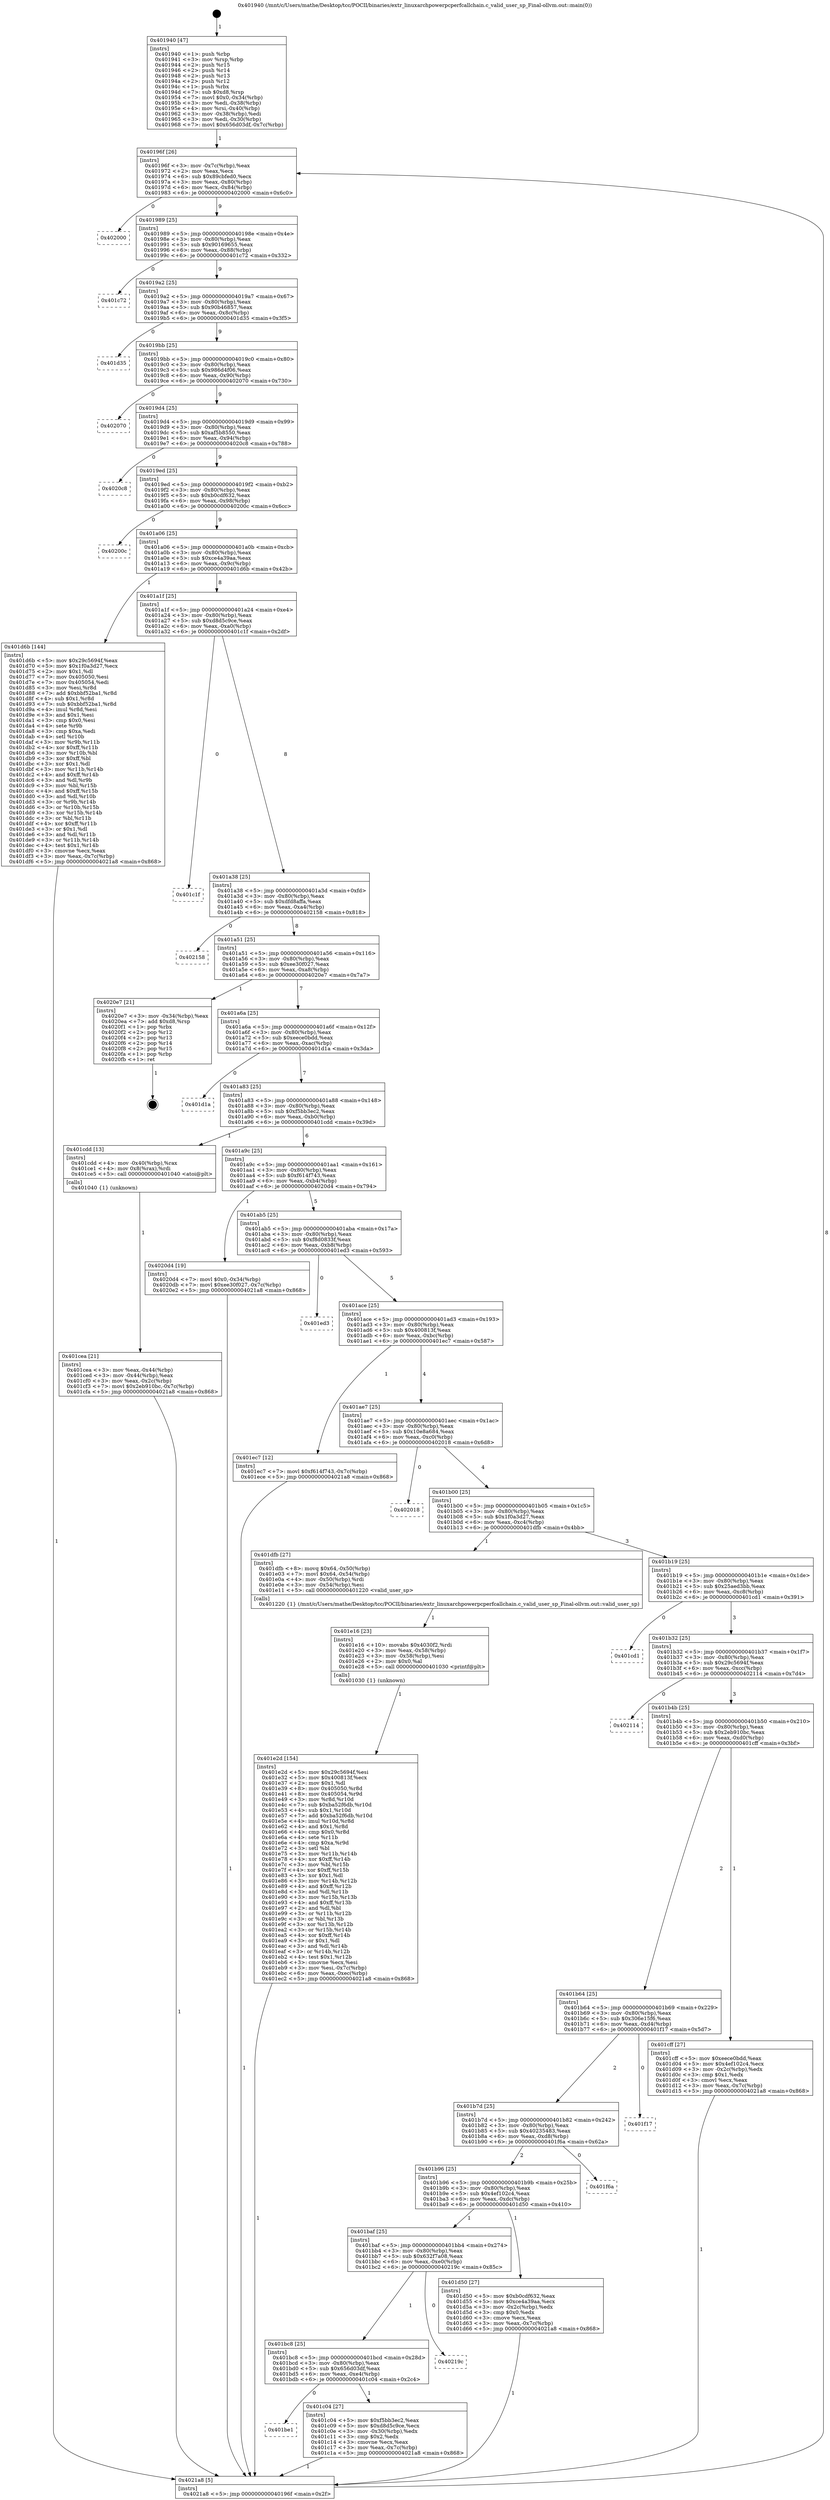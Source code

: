 digraph "0x401940" {
  label = "0x401940 (/mnt/c/Users/mathe/Desktop/tcc/POCII/binaries/extr_linuxarchpowerpcperfcallchain.c_valid_user_sp_Final-ollvm.out::main(0))"
  labelloc = "t"
  node[shape=record]

  Entry [label="",width=0.3,height=0.3,shape=circle,fillcolor=black,style=filled]
  "0x40196f" [label="{
     0x40196f [26]\l
     | [instrs]\l
     &nbsp;&nbsp;0x40196f \<+3\>: mov -0x7c(%rbp),%eax\l
     &nbsp;&nbsp;0x401972 \<+2\>: mov %eax,%ecx\l
     &nbsp;&nbsp;0x401974 \<+6\>: sub $0x89cbfed0,%ecx\l
     &nbsp;&nbsp;0x40197a \<+3\>: mov %eax,-0x80(%rbp)\l
     &nbsp;&nbsp;0x40197d \<+6\>: mov %ecx,-0x84(%rbp)\l
     &nbsp;&nbsp;0x401983 \<+6\>: je 0000000000402000 \<main+0x6c0\>\l
  }"]
  "0x402000" [label="{
     0x402000\l
  }", style=dashed]
  "0x401989" [label="{
     0x401989 [25]\l
     | [instrs]\l
     &nbsp;&nbsp;0x401989 \<+5\>: jmp 000000000040198e \<main+0x4e\>\l
     &nbsp;&nbsp;0x40198e \<+3\>: mov -0x80(%rbp),%eax\l
     &nbsp;&nbsp;0x401991 \<+5\>: sub $0x90169655,%eax\l
     &nbsp;&nbsp;0x401996 \<+6\>: mov %eax,-0x88(%rbp)\l
     &nbsp;&nbsp;0x40199c \<+6\>: je 0000000000401c72 \<main+0x332\>\l
  }"]
  Exit [label="",width=0.3,height=0.3,shape=circle,fillcolor=black,style=filled,peripheries=2]
  "0x401c72" [label="{
     0x401c72\l
  }", style=dashed]
  "0x4019a2" [label="{
     0x4019a2 [25]\l
     | [instrs]\l
     &nbsp;&nbsp;0x4019a2 \<+5\>: jmp 00000000004019a7 \<main+0x67\>\l
     &nbsp;&nbsp;0x4019a7 \<+3\>: mov -0x80(%rbp),%eax\l
     &nbsp;&nbsp;0x4019aa \<+5\>: sub $0x90b46857,%eax\l
     &nbsp;&nbsp;0x4019af \<+6\>: mov %eax,-0x8c(%rbp)\l
     &nbsp;&nbsp;0x4019b5 \<+6\>: je 0000000000401d35 \<main+0x3f5\>\l
  }"]
  "0x401e2d" [label="{
     0x401e2d [154]\l
     | [instrs]\l
     &nbsp;&nbsp;0x401e2d \<+5\>: mov $0x29c5694f,%esi\l
     &nbsp;&nbsp;0x401e32 \<+5\>: mov $0x400813f,%ecx\l
     &nbsp;&nbsp;0x401e37 \<+2\>: mov $0x1,%dl\l
     &nbsp;&nbsp;0x401e39 \<+8\>: mov 0x405050,%r8d\l
     &nbsp;&nbsp;0x401e41 \<+8\>: mov 0x405054,%r9d\l
     &nbsp;&nbsp;0x401e49 \<+3\>: mov %r8d,%r10d\l
     &nbsp;&nbsp;0x401e4c \<+7\>: sub $0xba52f6db,%r10d\l
     &nbsp;&nbsp;0x401e53 \<+4\>: sub $0x1,%r10d\l
     &nbsp;&nbsp;0x401e57 \<+7\>: add $0xba52f6db,%r10d\l
     &nbsp;&nbsp;0x401e5e \<+4\>: imul %r10d,%r8d\l
     &nbsp;&nbsp;0x401e62 \<+4\>: and $0x1,%r8d\l
     &nbsp;&nbsp;0x401e66 \<+4\>: cmp $0x0,%r8d\l
     &nbsp;&nbsp;0x401e6a \<+4\>: sete %r11b\l
     &nbsp;&nbsp;0x401e6e \<+4\>: cmp $0xa,%r9d\l
     &nbsp;&nbsp;0x401e72 \<+3\>: setl %bl\l
     &nbsp;&nbsp;0x401e75 \<+3\>: mov %r11b,%r14b\l
     &nbsp;&nbsp;0x401e78 \<+4\>: xor $0xff,%r14b\l
     &nbsp;&nbsp;0x401e7c \<+3\>: mov %bl,%r15b\l
     &nbsp;&nbsp;0x401e7f \<+4\>: xor $0xff,%r15b\l
     &nbsp;&nbsp;0x401e83 \<+3\>: xor $0x1,%dl\l
     &nbsp;&nbsp;0x401e86 \<+3\>: mov %r14b,%r12b\l
     &nbsp;&nbsp;0x401e89 \<+4\>: and $0xff,%r12b\l
     &nbsp;&nbsp;0x401e8d \<+3\>: and %dl,%r11b\l
     &nbsp;&nbsp;0x401e90 \<+3\>: mov %r15b,%r13b\l
     &nbsp;&nbsp;0x401e93 \<+4\>: and $0xff,%r13b\l
     &nbsp;&nbsp;0x401e97 \<+2\>: and %dl,%bl\l
     &nbsp;&nbsp;0x401e99 \<+3\>: or %r11b,%r12b\l
     &nbsp;&nbsp;0x401e9c \<+3\>: or %bl,%r13b\l
     &nbsp;&nbsp;0x401e9f \<+3\>: xor %r13b,%r12b\l
     &nbsp;&nbsp;0x401ea2 \<+3\>: or %r15b,%r14b\l
     &nbsp;&nbsp;0x401ea5 \<+4\>: xor $0xff,%r14b\l
     &nbsp;&nbsp;0x401ea9 \<+3\>: or $0x1,%dl\l
     &nbsp;&nbsp;0x401eac \<+3\>: and %dl,%r14b\l
     &nbsp;&nbsp;0x401eaf \<+3\>: or %r14b,%r12b\l
     &nbsp;&nbsp;0x401eb2 \<+4\>: test $0x1,%r12b\l
     &nbsp;&nbsp;0x401eb6 \<+3\>: cmovne %ecx,%esi\l
     &nbsp;&nbsp;0x401eb9 \<+3\>: mov %esi,-0x7c(%rbp)\l
     &nbsp;&nbsp;0x401ebc \<+6\>: mov %eax,-0xec(%rbp)\l
     &nbsp;&nbsp;0x401ec2 \<+5\>: jmp 00000000004021a8 \<main+0x868\>\l
  }"]
  "0x401d35" [label="{
     0x401d35\l
  }", style=dashed]
  "0x4019bb" [label="{
     0x4019bb [25]\l
     | [instrs]\l
     &nbsp;&nbsp;0x4019bb \<+5\>: jmp 00000000004019c0 \<main+0x80\>\l
     &nbsp;&nbsp;0x4019c0 \<+3\>: mov -0x80(%rbp),%eax\l
     &nbsp;&nbsp;0x4019c3 \<+5\>: sub $0x986d4f06,%eax\l
     &nbsp;&nbsp;0x4019c8 \<+6\>: mov %eax,-0x90(%rbp)\l
     &nbsp;&nbsp;0x4019ce \<+6\>: je 0000000000402070 \<main+0x730\>\l
  }"]
  "0x401e16" [label="{
     0x401e16 [23]\l
     | [instrs]\l
     &nbsp;&nbsp;0x401e16 \<+10\>: movabs $0x4030f2,%rdi\l
     &nbsp;&nbsp;0x401e20 \<+3\>: mov %eax,-0x58(%rbp)\l
     &nbsp;&nbsp;0x401e23 \<+3\>: mov -0x58(%rbp),%esi\l
     &nbsp;&nbsp;0x401e26 \<+2\>: mov $0x0,%al\l
     &nbsp;&nbsp;0x401e28 \<+5\>: call 0000000000401030 \<printf@plt\>\l
     | [calls]\l
     &nbsp;&nbsp;0x401030 \{1\} (unknown)\l
  }"]
  "0x402070" [label="{
     0x402070\l
  }", style=dashed]
  "0x4019d4" [label="{
     0x4019d4 [25]\l
     | [instrs]\l
     &nbsp;&nbsp;0x4019d4 \<+5\>: jmp 00000000004019d9 \<main+0x99\>\l
     &nbsp;&nbsp;0x4019d9 \<+3\>: mov -0x80(%rbp),%eax\l
     &nbsp;&nbsp;0x4019dc \<+5\>: sub $0xaf5b8550,%eax\l
     &nbsp;&nbsp;0x4019e1 \<+6\>: mov %eax,-0x94(%rbp)\l
     &nbsp;&nbsp;0x4019e7 \<+6\>: je 00000000004020c8 \<main+0x788\>\l
  }"]
  "0x401cea" [label="{
     0x401cea [21]\l
     | [instrs]\l
     &nbsp;&nbsp;0x401cea \<+3\>: mov %eax,-0x44(%rbp)\l
     &nbsp;&nbsp;0x401ced \<+3\>: mov -0x44(%rbp),%eax\l
     &nbsp;&nbsp;0x401cf0 \<+3\>: mov %eax,-0x2c(%rbp)\l
     &nbsp;&nbsp;0x401cf3 \<+7\>: movl $0x2eb910bc,-0x7c(%rbp)\l
     &nbsp;&nbsp;0x401cfa \<+5\>: jmp 00000000004021a8 \<main+0x868\>\l
  }"]
  "0x4020c8" [label="{
     0x4020c8\l
  }", style=dashed]
  "0x4019ed" [label="{
     0x4019ed [25]\l
     | [instrs]\l
     &nbsp;&nbsp;0x4019ed \<+5\>: jmp 00000000004019f2 \<main+0xb2\>\l
     &nbsp;&nbsp;0x4019f2 \<+3\>: mov -0x80(%rbp),%eax\l
     &nbsp;&nbsp;0x4019f5 \<+5\>: sub $0xb0cdf632,%eax\l
     &nbsp;&nbsp;0x4019fa \<+6\>: mov %eax,-0x98(%rbp)\l
     &nbsp;&nbsp;0x401a00 \<+6\>: je 000000000040200c \<main+0x6cc\>\l
  }"]
  "0x401940" [label="{
     0x401940 [47]\l
     | [instrs]\l
     &nbsp;&nbsp;0x401940 \<+1\>: push %rbp\l
     &nbsp;&nbsp;0x401941 \<+3\>: mov %rsp,%rbp\l
     &nbsp;&nbsp;0x401944 \<+2\>: push %r15\l
     &nbsp;&nbsp;0x401946 \<+2\>: push %r14\l
     &nbsp;&nbsp;0x401948 \<+2\>: push %r13\l
     &nbsp;&nbsp;0x40194a \<+2\>: push %r12\l
     &nbsp;&nbsp;0x40194c \<+1\>: push %rbx\l
     &nbsp;&nbsp;0x40194d \<+7\>: sub $0xd8,%rsp\l
     &nbsp;&nbsp;0x401954 \<+7\>: movl $0x0,-0x34(%rbp)\l
     &nbsp;&nbsp;0x40195b \<+3\>: mov %edi,-0x38(%rbp)\l
     &nbsp;&nbsp;0x40195e \<+4\>: mov %rsi,-0x40(%rbp)\l
     &nbsp;&nbsp;0x401962 \<+3\>: mov -0x38(%rbp),%edi\l
     &nbsp;&nbsp;0x401965 \<+3\>: mov %edi,-0x30(%rbp)\l
     &nbsp;&nbsp;0x401968 \<+7\>: movl $0x656d03df,-0x7c(%rbp)\l
  }"]
  "0x40200c" [label="{
     0x40200c\l
  }", style=dashed]
  "0x401a06" [label="{
     0x401a06 [25]\l
     | [instrs]\l
     &nbsp;&nbsp;0x401a06 \<+5\>: jmp 0000000000401a0b \<main+0xcb\>\l
     &nbsp;&nbsp;0x401a0b \<+3\>: mov -0x80(%rbp),%eax\l
     &nbsp;&nbsp;0x401a0e \<+5\>: sub $0xce4a39aa,%eax\l
     &nbsp;&nbsp;0x401a13 \<+6\>: mov %eax,-0x9c(%rbp)\l
     &nbsp;&nbsp;0x401a19 \<+6\>: je 0000000000401d6b \<main+0x42b\>\l
  }"]
  "0x4021a8" [label="{
     0x4021a8 [5]\l
     | [instrs]\l
     &nbsp;&nbsp;0x4021a8 \<+5\>: jmp 000000000040196f \<main+0x2f\>\l
  }"]
  "0x401d6b" [label="{
     0x401d6b [144]\l
     | [instrs]\l
     &nbsp;&nbsp;0x401d6b \<+5\>: mov $0x29c5694f,%eax\l
     &nbsp;&nbsp;0x401d70 \<+5\>: mov $0x1f0a3d27,%ecx\l
     &nbsp;&nbsp;0x401d75 \<+2\>: mov $0x1,%dl\l
     &nbsp;&nbsp;0x401d77 \<+7\>: mov 0x405050,%esi\l
     &nbsp;&nbsp;0x401d7e \<+7\>: mov 0x405054,%edi\l
     &nbsp;&nbsp;0x401d85 \<+3\>: mov %esi,%r8d\l
     &nbsp;&nbsp;0x401d88 \<+7\>: add $0xbbf52ba1,%r8d\l
     &nbsp;&nbsp;0x401d8f \<+4\>: sub $0x1,%r8d\l
     &nbsp;&nbsp;0x401d93 \<+7\>: sub $0xbbf52ba1,%r8d\l
     &nbsp;&nbsp;0x401d9a \<+4\>: imul %r8d,%esi\l
     &nbsp;&nbsp;0x401d9e \<+3\>: and $0x1,%esi\l
     &nbsp;&nbsp;0x401da1 \<+3\>: cmp $0x0,%esi\l
     &nbsp;&nbsp;0x401da4 \<+4\>: sete %r9b\l
     &nbsp;&nbsp;0x401da8 \<+3\>: cmp $0xa,%edi\l
     &nbsp;&nbsp;0x401dab \<+4\>: setl %r10b\l
     &nbsp;&nbsp;0x401daf \<+3\>: mov %r9b,%r11b\l
     &nbsp;&nbsp;0x401db2 \<+4\>: xor $0xff,%r11b\l
     &nbsp;&nbsp;0x401db6 \<+3\>: mov %r10b,%bl\l
     &nbsp;&nbsp;0x401db9 \<+3\>: xor $0xff,%bl\l
     &nbsp;&nbsp;0x401dbc \<+3\>: xor $0x1,%dl\l
     &nbsp;&nbsp;0x401dbf \<+3\>: mov %r11b,%r14b\l
     &nbsp;&nbsp;0x401dc2 \<+4\>: and $0xff,%r14b\l
     &nbsp;&nbsp;0x401dc6 \<+3\>: and %dl,%r9b\l
     &nbsp;&nbsp;0x401dc9 \<+3\>: mov %bl,%r15b\l
     &nbsp;&nbsp;0x401dcc \<+4\>: and $0xff,%r15b\l
     &nbsp;&nbsp;0x401dd0 \<+3\>: and %dl,%r10b\l
     &nbsp;&nbsp;0x401dd3 \<+3\>: or %r9b,%r14b\l
     &nbsp;&nbsp;0x401dd6 \<+3\>: or %r10b,%r15b\l
     &nbsp;&nbsp;0x401dd9 \<+3\>: xor %r15b,%r14b\l
     &nbsp;&nbsp;0x401ddc \<+3\>: or %bl,%r11b\l
     &nbsp;&nbsp;0x401ddf \<+4\>: xor $0xff,%r11b\l
     &nbsp;&nbsp;0x401de3 \<+3\>: or $0x1,%dl\l
     &nbsp;&nbsp;0x401de6 \<+3\>: and %dl,%r11b\l
     &nbsp;&nbsp;0x401de9 \<+3\>: or %r11b,%r14b\l
     &nbsp;&nbsp;0x401dec \<+4\>: test $0x1,%r14b\l
     &nbsp;&nbsp;0x401df0 \<+3\>: cmovne %ecx,%eax\l
     &nbsp;&nbsp;0x401df3 \<+3\>: mov %eax,-0x7c(%rbp)\l
     &nbsp;&nbsp;0x401df6 \<+5\>: jmp 00000000004021a8 \<main+0x868\>\l
  }"]
  "0x401a1f" [label="{
     0x401a1f [25]\l
     | [instrs]\l
     &nbsp;&nbsp;0x401a1f \<+5\>: jmp 0000000000401a24 \<main+0xe4\>\l
     &nbsp;&nbsp;0x401a24 \<+3\>: mov -0x80(%rbp),%eax\l
     &nbsp;&nbsp;0x401a27 \<+5\>: sub $0xd8d5c9ce,%eax\l
     &nbsp;&nbsp;0x401a2c \<+6\>: mov %eax,-0xa0(%rbp)\l
     &nbsp;&nbsp;0x401a32 \<+6\>: je 0000000000401c1f \<main+0x2df\>\l
  }"]
  "0x401be1" [label="{
     0x401be1\l
  }", style=dashed]
  "0x401c1f" [label="{
     0x401c1f\l
  }", style=dashed]
  "0x401a38" [label="{
     0x401a38 [25]\l
     | [instrs]\l
     &nbsp;&nbsp;0x401a38 \<+5\>: jmp 0000000000401a3d \<main+0xfd\>\l
     &nbsp;&nbsp;0x401a3d \<+3\>: mov -0x80(%rbp),%eax\l
     &nbsp;&nbsp;0x401a40 \<+5\>: sub $0xdfd8affa,%eax\l
     &nbsp;&nbsp;0x401a45 \<+6\>: mov %eax,-0xa4(%rbp)\l
     &nbsp;&nbsp;0x401a4b \<+6\>: je 0000000000402158 \<main+0x818\>\l
  }"]
  "0x401c04" [label="{
     0x401c04 [27]\l
     | [instrs]\l
     &nbsp;&nbsp;0x401c04 \<+5\>: mov $0xf5bb3ec2,%eax\l
     &nbsp;&nbsp;0x401c09 \<+5\>: mov $0xd8d5c9ce,%ecx\l
     &nbsp;&nbsp;0x401c0e \<+3\>: mov -0x30(%rbp),%edx\l
     &nbsp;&nbsp;0x401c11 \<+3\>: cmp $0x2,%edx\l
     &nbsp;&nbsp;0x401c14 \<+3\>: cmovne %ecx,%eax\l
     &nbsp;&nbsp;0x401c17 \<+3\>: mov %eax,-0x7c(%rbp)\l
     &nbsp;&nbsp;0x401c1a \<+5\>: jmp 00000000004021a8 \<main+0x868\>\l
  }"]
  "0x402158" [label="{
     0x402158\l
  }", style=dashed]
  "0x401a51" [label="{
     0x401a51 [25]\l
     | [instrs]\l
     &nbsp;&nbsp;0x401a51 \<+5\>: jmp 0000000000401a56 \<main+0x116\>\l
     &nbsp;&nbsp;0x401a56 \<+3\>: mov -0x80(%rbp),%eax\l
     &nbsp;&nbsp;0x401a59 \<+5\>: sub $0xee30f027,%eax\l
     &nbsp;&nbsp;0x401a5e \<+6\>: mov %eax,-0xa8(%rbp)\l
     &nbsp;&nbsp;0x401a64 \<+6\>: je 00000000004020e7 \<main+0x7a7\>\l
  }"]
  "0x401bc8" [label="{
     0x401bc8 [25]\l
     | [instrs]\l
     &nbsp;&nbsp;0x401bc8 \<+5\>: jmp 0000000000401bcd \<main+0x28d\>\l
     &nbsp;&nbsp;0x401bcd \<+3\>: mov -0x80(%rbp),%eax\l
     &nbsp;&nbsp;0x401bd0 \<+5\>: sub $0x656d03df,%eax\l
     &nbsp;&nbsp;0x401bd5 \<+6\>: mov %eax,-0xe4(%rbp)\l
     &nbsp;&nbsp;0x401bdb \<+6\>: je 0000000000401c04 \<main+0x2c4\>\l
  }"]
  "0x4020e7" [label="{
     0x4020e7 [21]\l
     | [instrs]\l
     &nbsp;&nbsp;0x4020e7 \<+3\>: mov -0x34(%rbp),%eax\l
     &nbsp;&nbsp;0x4020ea \<+7\>: add $0xd8,%rsp\l
     &nbsp;&nbsp;0x4020f1 \<+1\>: pop %rbx\l
     &nbsp;&nbsp;0x4020f2 \<+2\>: pop %r12\l
     &nbsp;&nbsp;0x4020f4 \<+2\>: pop %r13\l
     &nbsp;&nbsp;0x4020f6 \<+2\>: pop %r14\l
     &nbsp;&nbsp;0x4020f8 \<+2\>: pop %r15\l
     &nbsp;&nbsp;0x4020fa \<+1\>: pop %rbp\l
     &nbsp;&nbsp;0x4020fb \<+1\>: ret\l
  }"]
  "0x401a6a" [label="{
     0x401a6a [25]\l
     | [instrs]\l
     &nbsp;&nbsp;0x401a6a \<+5\>: jmp 0000000000401a6f \<main+0x12f\>\l
     &nbsp;&nbsp;0x401a6f \<+3\>: mov -0x80(%rbp),%eax\l
     &nbsp;&nbsp;0x401a72 \<+5\>: sub $0xeece0bdd,%eax\l
     &nbsp;&nbsp;0x401a77 \<+6\>: mov %eax,-0xac(%rbp)\l
     &nbsp;&nbsp;0x401a7d \<+6\>: je 0000000000401d1a \<main+0x3da\>\l
  }"]
  "0x40219c" [label="{
     0x40219c\l
  }", style=dashed]
  "0x401d1a" [label="{
     0x401d1a\l
  }", style=dashed]
  "0x401a83" [label="{
     0x401a83 [25]\l
     | [instrs]\l
     &nbsp;&nbsp;0x401a83 \<+5\>: jmp 0000000000401a88 \<main+0x148\>\l
     &nbsp;&nbsp;0x401a88 \<+3\>: mov -0x80(%rbp),%eax\l
     &nbsp;&nbsp;0x401a8b \<+5\>: sub $0xf5bb3ec2,%eax\l
     &nbsp;&nbsp;0x401a90 \<+6\>: mov %eax,-0xb0(%rbp)\l
     &nbsp;&nbsp;0x401a96 \<+6\>: je 0000000000401cdd \<main+0x39d\>\l
  }"]
  "0x401baf" [label="{
     0x401baf [25]\l
     | [instrs]\l
     &nbsp;&nbsp;0x401baf \<+5\>: jmp 0000000000401bb4 \<main+0x274\>\l
     &nbsp;&nbsp;0x401bb4 \<+3\>: mov -0x80(%rbp),%eax\l
     &nbsp;&nbsp;0x401bb7 \<+5\>: sub $0x632f7a08,%eax\l
     &nbsp;&nbsp;0x401bbc \<+6\>: mov %eax,-0xe0(%rbp)\l
     &nbsp;&nbsp;0x401bc2 \<+6\>: je 000000000040219c \<main+0x85c\>\l
  }"]
  "0x401cdd" [label="{
     0x401cdd [13]\l
     | [instrs]\l
     &nbsp;&nbsp;0x401cdd \<+4\>: mov -0x40(%rbp),%rax\l
     &nbsp;&nbsp;0x401ce1 \<+4\>: mov 0x8(%rax),%rdi\l
     &nbsp;&nbsp;0x401ce5 \<+5\>: call 0000000000401040 \<atoi@plt\>\l
     | [calls]\l
     &nbsp;&nbsp;0x401040 \{1\} (unknown)\l
  }"]
  "0x401a9c" [label="{
     0x401a9c [25]\l
     | [instrs]\l
     &nbsp;&nbsp;0x401a9c \<+5\>: jmp 0000000000401aa1 \<main+0x161\>\l
     &nbsp;&nbsp;0x401aa1 \<+3\>: mov -0x80(%rbp),%eax\l
     &nbsp;&nbsp;0x401aa4 \<+5\>: sub $0xf614f743,%eax\l
     &nbsp;&nbsp;0x401aa9 \<+6\>: mov %eax,-0xb4(%rbp)\l
     &nbsp;&nbsp;0x401aaf \<+6\>: je 00000000004020d4 \<main+0x794\>\l
  }"]
  "0x401d50" [label="{
     0x401d50 [27]\l
     | [instrs]\l
     &nbsp;&nbsp;0x401d50 \<+5\>: mov $0xb0cdf632,%eax\l
     &nbsp;&nbsp;0x401d55 \<+5\>: mov $0xce4a39aa,%ecx\l
     &nbsp;&nbsp;0x401d5a \<+3\>: mov -0x2c(%rbp),%edx\l
     &nbsp;&nbsp;0x401d5d \<+3\>: cmp $0x0,%edx\l
     &nbsp;&nbsp;0x401d60 \<+3\>: cmove %ecx,%eax\l
     &nbsp;&nbsp;0x401d63 \<+3\>: mov %eax,-0x7c(%rbp)\l
     &nbsp;&nbsp;0x401d66 \<+5\>: jmp 00000000004021a8 \<main+0x868\>\l
  }"]
  "0x4020d4" [label="{
     0x4020d4 [19]\l
     | [instrs]\l
     &nbsp;&nbsp;0x4020d4 \<+7\>: movl $0x0,-0x34(%rbp)\l
     &nbsp;&nbsp;0x4020db \<+7\>: movl $0xee30f027,-0x7c(%rbp)\l
     &nbsp;&nbsp;0x4020e2 \<+5\>: jmp 00000000004021a8 \<main+0x868\>\l
  }"]
  "0x401ab5" [label="{
     0x401ab5 [25]\l
     | [instrs]\l
     &nbsp;&nbsp;0x401ab5 \<+5\>: jmp 0000000000401aba \<main+0x17a\>\l
     &nbsp;&nbsp;0x401aba \<+3\>: mov -0x80(%rbp),%eax\l
     &nbsp;&nbsp;0x401abd \<+5\>: sub $0xf8d0833f,%eax\l
     &nbsp;&nbsp;0x401ac2 \<+6\>: mov %eax,-0xb8(%rbp)\l
     &nbsp;&nbsp;0x401ac8 \<+6\>: je 0000000000401ed3 \<main+0x593\>\l
  }"]
  "0x401b96" [label="{
     0x401b96 [25]\l
     | [instrs]\l
     &nbsp;&nbsp;0x401b96 \<+5\>: jmp 0000000000401b9b \<main+0x25b\>\l
     &nbsp;&nbsp;0x401b9b \<+3\>: mov -0x80(%rbp),%eax\l
     &nbsp;&nbsp;0x401b9e \<+5\>: sub $0x4ef102c4,%eax\l
     &nbsp;&nbsp;0x401ba3 \<+6\>: mov %eax,-0xdc(%rbp)\l
     &nbsp;&nbsp;0x401ba9 \<+6\>: je 0000000000401d50 \<main+0x410\>\l
  }"]
  "0x401ed3" [label="{
     0x401ed3\l
  }", style=dashed]
  "0x401ace" [label="{
     0x401ace [25]\l
     | [instrs]\l
     &nbsp;&nbsp;0x401ace \<+5\>: jmp 0000000000401ad3 \<main+0x193\>\l
     &nbsp;&nbsp;0x401ad3 \<+3\>: mov -0x80(%rbp),%eax\l
     &nbsp;&nbsp;0x401ad6 \<+5\>: sub $0x400813f,%eax\l
     &nbsp;&nbsp;0x401adb \<+6\>: mov %eax,-0xbc(%rbp)\l
     &nbsp;&nbsp;0x401ae1 \<+6\>: je 0000000000401ec7 \<main+0x587\>\l
  }"]
  "0x401f6a" [label="{
     0x401f6a\l
  }", style=dashed]
  "0x401ec7" [label="{
     0x401ec7 [12]\l
     | [instrs]\l
     &nbsp;&nbsp;0x401ec7 \<+7\>: movl $0xf614f743,-0x7c(%rbp)\l
     &nbsp;&nbsp;0x401ece \<+5\>: jmp 00000000004021a8 \<main+0x868\>\l
  }"]
  "0x401ae7" [label="{
     0x401ae7 [25]\l
     | [instrs]\l
     &nbsp;&nbsp;0x401ae7 \<+5\>: jmp 0000000000401aec \<main+0x1ac\>\l
     &nbsp;&nbsp;0x401aec \<+3\>: mov -0x80(%rbp),%eax\l
     &nbsp;&nbsp;0x401aef \<+5\>: sub $0x10e8a684,%eax\l
     &nbsp;&nbsp;0x401af4 \<+6\>: mov %eax,-0xc0(%rbp)\l
     &nbsp;&nbsp;0x401afa \<+6\>: je 0000000000402018 \<main+0x6d8\>\l
  }"]
  "0x401b7d" [label="{
     0x401b7d [25]\l
     | [instrs]\l
     &nbsp;&nbsp;0x401b7d \<+5\>: jmp 0000000000401b82 \<main+0x242\>\l
     &nbsp;&nbsp;0x401b82 \<+3\>: mov -0x80(%rbp),%eax\l
     &nbsp;&nbsp;0x401b85 \<+5\>: sub $0x40235483,%eax\l
     &nbsp;&nbsp;0x401b8a \<+6\>: mov %eax,-0xd8(%rbp)\l
     &nbsp;&nbsp;0x401b90 \<+6\>: je 0000000000401f6a \<main+0x62a\>\l
  }"]
  "0x402018" [label="{
     0x402018\l
  }", style=dashed]
  "0x401b00" [label="{
     0x401b00 [25]\l
     | [instrs]\l
     &nbsp;&nbsp;0x401b00 \<+5\>: jmp 0000000000401b05 \<main+0x1c5\>\l
     &nbsp;&nbsp;0x401b05 \<+3\>: mov -0x80(%rbp),%eax\l
     &nbsp;&nbsp;0x401b08 \<+5\>: sub $0x1f0a3d27,%eax\l
     &nbsp;&nbsp;0x401b0d \<+6\>: mov %eax,-0xc4(%rbp)\l
     &nbsp;&nbsp;0x401b13 \<+6\>: je 0000000000401dfb \<main+0x4bb\>\l
  }"]
  "0x401f17" [label="{
     0x401f17\l
  }", style=dashed]
  "0x401dfb" [label="{
     0x401dfb [27]\l
     | [instrs]\l
     &nbsp;&nbsp;0x401dfb \<+8\>: movq $0x64,-0x50(%rbp)\l
     &nbsp;&nbsp;0x401e03 \<+7\>: movl $0x64,-0x54(%rbp)\l
     &nbsp;&nbsp;0x401e0a \<+4\>: mov -0x50(%rbp),%rdi\l
     &nbsp;&nbsp;0x401e0e \<+3\>: mov -0x54(%rbp),%esi\l
     &nbsp;&nbsp;0x401e11 \<+5\>: call 0000000000401220 \<valid_user_sp\>\l
     | [calls]\l
     &nbsp;&nbsp;0x401220 \{1\} (/mnt/c/Users/mathe/Desktop/tcc/POCII/binaries/extr_linuxarchpowerpcperfcallchain.c_valid_user_sp_Final-ollvm.out::valid_user_sp)\l
  }"]
  "0x401b19" [label="{
     0x401b19 [25]\l
     | [instrs]\l
     &nbsp;&nbsp;0x401b19 \<+5\>: jmp 0000000000401b1e \<main+0x1de\>\l
     &nbsp;&nbsp;0x401b1e \<+3\>: mov -0x80(%rbp),%eax\l
     &nbsp;&nbsp;0x401b21 \<+5\>: sub $0x25aed3bb,%eax\l
     &nbsp;&nbsp;0x401b26 \<+6\>: mov %eax,-0xc8(%rbp)\l
     &nbsp;&nbsp;0x401b2c \<+6\>: je 0000000000401cd1 \<main+0x391\>\l
  }"]
  "0x401b64" [label="{
     0x401b64 [25]\l
     | [instrs]\l
     &nbsp;&nbsp;0x401b64 \<+5\>: jmp 0000000000401b69 \<main+0x229\>\l
     &nbsp;&nbsp;0x401b69 \<+3\>: mov -0x80(%rbp),%eax\l
     &nbsp;&nbsp;0x401b6c \<+5\>: sub $0x306e15f6,%eax\l
     &nbsp;&nbsp;0x401b71 \<+6\>: mov %eax,-0xd4(%rbp)\l
     &nbsp;&nbsp;0x401b77 \<+6\>: je 0000000000401f17 \<main+0x5d7\>\l
  }"]
  "0x401cd1" [label="{
     0x401cd1\l
  }", style=dashed]
  "0x401b32" [label="{
     0x401b32 [25]\l
     | [instrs]\l
     &nbsp;&nbsp;0x401b32 \<+5\>: jmp 0000000000401b37 \<main+0x1f7\>\l
     &nbsp;&nbsp;0x401b37 \<+3\>: mov -0x80(%rbp),%eax\l
     &nbsp;&nbsp;0x401b3a \<+5\>: sub $0x29c5694f,%eax\l
     &nbsp;&nbsp;0x401b3f \<+6\>: mov %eax,-0xcc(%rbp)\l
     &nbsp;&nbsp;0x401b45 \<+6\>: je 0000000000402114 \<main+0x7d4\>\l
  }"]
  "0x401cff" [label="{
     0x401cff [27]\l
     | [instrs]\l
     &nbsp;&nbsp;0x401cff \<+5\>: mov $0xeece0bdd,%eax\l
     &nbsp;&nbsp;0x401d04 \<+5\>: mov $0x4ef102c4,%ecx\l
     &nbsp;&nbsp;0x401d09 \<+3\>: mov -0x2c(%rbp),%edx\l
     &nbsp;&nbsp;0x401d0c \<+3\>: cmp $0x1,%edx\l
     &nbsp;&nbsp;0x401d0f \<+3\>: cmovl %ecx,%eax\l
     &nbsp;&nbsp;0x401d12 \<+3\>: mov %eax,-0x7c(%rbp)\l
     &nbsp;&nbsp;0x401d15 \<+5\>: jmp 00000000004021a8 \<main+0x868\>\l
  }"]
  "0x402114" [label="{
     0x402114\l
  }", style=dashed]
  "0x401b4b" [label="{
     0x401b4b [25]\l
     | [instrs]\l
     &nbsp;&nbsp;0x401b4b \<+5\>: jmp 0000000000401b50 \<main+0x210\>\l
     &nbsp;&nbsp;0x401b50 \<+3\>: mov -0x80(%rbp),%eax\l
     &nbsp;&nbsp;0x401b53 \<+5\>: sub $0x2eb910bc,%eax\l
     &nbsp;&nbsp;0x401b58 \<+6\>: mov %eax,-0xd0(%rbp)\l
     &nbsp;&nbsp;0x401b5e \<+6\>: je 0000000000401cff \<main+0x3bf\>\l
  }"]
  Entry -> "0x401940" [label=" 1"]
  "0x40196f" -> "0x402000" [label=" 0"]
  "0x40196f" -> "0x401989" [label=" 9"]
  "0x4020e7" -> Exit [label=" 1"]
  "0x401989" -> "0x401c72" [label=" 0"]
  "0x401989" -> "0x4019a2" [label=" 9"]
  "0x4020d4" -> "0x4021a8" [label=" 1"]
  "0x4019a2" -> "0x401d35" [label=" 0"]
  "0x4019a2" -> "0x4019bb" [label=" 9"]
  "0x401ec7" -> "0x4021a8" [label=" 1"]
  "0x4019bb" -> "0x402070" [label=" 0"]
  "0x4019bb" -> "0x4019d4" [label=" 9"]
  "0x401e2d" -> "0x4021a8" [label=" 1"]
  "0x4019d4" -> "0x4020c8" [label=" 0"]
  "0x4019d4" -> "0x4019ed" [label=" 9"]
  "0x401e16" -> "0x401e2d" [label=" 1"]
  "0x4019ed" -> "0x40200c" [label=" 0"]
  "0x4019ed" -> "0x401a06" [label=" 9"]
  "0x401dfb" -> "0x401e16" [label=" 1"]
  "0x401a06" -> "0x401d6b" [label=" 1"]
  "0x401a06" -> "0x401a1f" [label=" 8"]
  "0x401d6b" -> "0x4021a8" [label=" 1"]
  "0x401a1f" -> "0x401c1f" [label=" 0"]
  "0x401a1f" -> "0x401a38" [label=" 8"]
  "0x401d50" -> "0x4021a8" [label=" 1"]
  "0x401a38" -> "0x402158" [label=" 0"]
  "0x401a38" -> "0x401a51" [label=" 8"]
  "0x401cff" -> "0x4021a8" [label=" 1"]
  "0x401a51" -> "0x4020e7" [label=" 1"]
  "0x401a51" -> "0x401a6a" [label=" 7"]
  "0x401cdd" -> "0x401cea" [label=" 1"]
  "0x401a6a" -> "0x401d1a" [label=" 0"]
  "0x401a6a" -> "0x401a83" [label=" 7"]
  "0x4021a8" -> "0x40196f" [label=" 8"]
  "0x401a83" -> "0x401cdd" [label=" 1"]
  "0x401a83" -> "0x401a9c" [label=" 6"]
  "0x401c04" -> "0x4021a8" [label=" 1"]
  "0x401a9c" -> "0x4020d4" [label=" 1"]
  "0x401a9c" -> "0x401ab5" [label=" 5"]
  "0x401bc8" -> "0x401be1" [label=" 0"]
  "0x401ab5" -> "0x401ed3" [label=" 0"]
  "0x401ab5" -> "0x401ace" [label=" 5"]
  "0x401cea" -> "0x4021a8" [label=" 1"]
  "0x401ace" -> "0x401ec7" [label=" 1"]
  "0x401ace" -> "0x401ae7" [label=" 4"]
  "0x401baf" -> "0x401bc8" [label=" 1"]
  "0x401ae7" -> "0x402018" [label=" 0"]
  "0x401ae7" -> "0x401b00" [label=" 4"]
  "0x401940" -> "0x40196f" [label=" 1"]
  "0x401b00" -> "0x401dfb" [label=" 1"]
  "0x401b00" -> "0x401b19" [label=" 3"]
  "0x401b96" -> "0x401baf" [label=" 1"]
  "0x401b19" -> "0x401cd1" [label=" 0"]
  "0x401b19" -> "0x401b32" [label=" 3"]
  "0x401bc8" -> "0x401c04" [label=" 1"]
  "0x401b32" -> "0x402114" [label=" 0"]
  "0x401b32" -> "0x401b4b" [label=" 3"]
  "0x401b7d" -> "0x401b96" [label=" 2"]
  "0x401b4b" -> "0x401cff" [label=" 1"]
  "0x401b4b" -> "0x401b64" [label=" 2"]
  "0x401b96" -> "0x401d50" [label=" 1"]
  "0x401b64" -> "0x401f17" [label=" 0"]
  "0x401b64" -> "0x401b7d" [label=" 2"]
  "0x401baf" -> "0x40219c" [label=" 0"]
  "0x401b7d" -> "0x401f6a" [label=" 0"]
}

